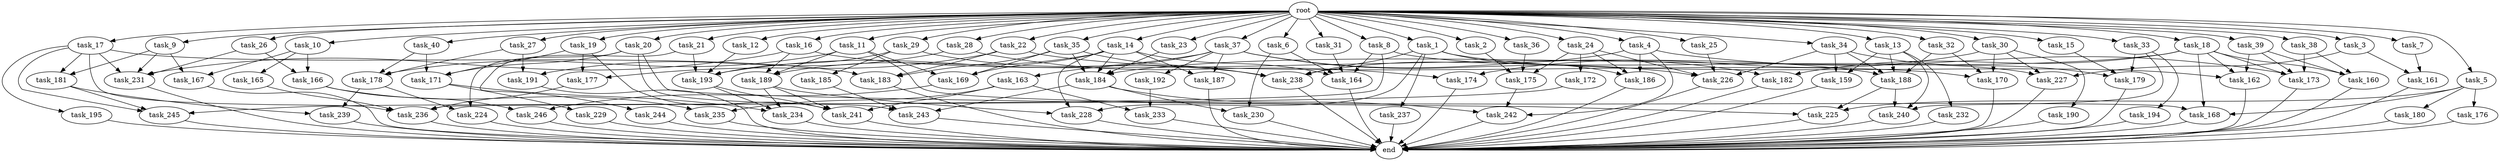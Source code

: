 digraph G {
  task_189 [size="1288490188.800000"];
  task_171 [size="1941325217.792000"];
  task_32 [size="1.024000"];
  task_191 [size="730144440.320000"];
  task_27 [size="1.024000"];
  task_4 [size="1.024000"];
  task_2 [size="1.024000"];
  task_13 [size="1.024000"];
  task_224 [size="1116691496.960000"];
  task_186 [size="1468878815.232000"];
  task_177 [size="970662608.896000"];
  task_228 [size="369367187.456000"];
  task_245 [size="1185410973.696000"];
  task_6 [size="1.024000"];
  task_9 [size="1.024000"];
  task_20 [size="1.024000"];
  task_175 [size="1468878815.232000"];
  task_241 [size="1125281431.552000"];
  task_159 [size="1168231104.512000"];
  task_188 [size="1460288880.640000"];
  task_164 [size="541165879.296000"];
  task_231 [size="1881195675.648000"];
  task_183 [size="979252543.488000"];
  task_31 [size="1.024000"];
  task_179 [size="755914244.096000"];
  task_36 [size="1.024000"];
  task_16 [size="1.024000"];
  task_185 [size="309237645.312000"];
  task_243 [size="1254130450.432000"];
  task_40 [size="1.024000"];
  task_170 [size="1047972020.224000"];
  task_15 [size="1.024000"];
  task_10 [size="1.024000"];
  task_173 [size="2396591751.168000"];
  task_29 [size="1.024000"];
  task_240 [size="1245540515.840000"];
  task_162 [size="1082331758.592000"];
  task_235 [size="730144440.320000"];
  task_167 [size="1099511627.776000"];
  task_190 [size="549755813.888000"];
  task_237 [size="77309411.328000"];
  task_26 [size="1.024000"];
  task_25 [size="1.024000"];
  end [size="0.000000"];
  task_227 [size="841813590.016000"];
  task_169 [size="1211180777.472000"];
  task_7 [size="1.024000"];
  task_239 [size="970662608.896000"];
  task_180 [size="549755813.888000"];
  task_18 [size="1.024000"];
  task_12 [size="1.024000"];
  task_230 [size="635655159.808000"];
  task_33 [size="1.024000"];
  task_182 [size="773094113.280000"];
  task_14 [size="1.024000"];
  task_242 [size="1194000908.288000"];
  task_24 [size="1.024000"];
  task_229 [size="858993459.200000"];
  task_236 [size="1614907703.296000"];
  task_246 [size="730144440.320000"];
  task_184 [size="1082331758.592000"];
  task_174 [size="584115552.256000"];
  task_21 [size="1.024000"];
  task_37 [size="1.024000"];
  task_244 [size="77309411.328000"];
  task_187 [size="292057776.128000"];
  task_23 [size="1.024000"];
  task_176 [size="549755813.888000"];
  root [size="0.000000"];
  task_5 [size="1.024000"];
  task_195 [size="420906795.008000"];
  task_193 [size="678604832.768000"];
  task_11 [size="1.024000"];
  task_194 [size="309237645.312000"];
  task_234 [size="1013612281.856000"];
  task_161 [size="1073741824.000000"];
  task_3 [size="1.024000"];
  task_166 [size="1245540515.840000"];
  task_19 [size="1.024000"];
  task_225 [size="1322849927.168000"];
  task_39 [size="1.024000"];
  task_232 [size="858993459.200000"];
  task_22 [size="1.024000"];
  task_28 [size="1.024000"];
  task_165 [size="549755813.888000"];
  task_34 [size="1.024000"];
  task_233 [size="455266533.376000"];
  task_226 [size="1297080123.392000"];
  task_17 [size="1.024000"];
  task_168 [size="2104533975.040000"];
  task_192 [size="77309411.328000"];
  task_178 [size="2250562863.104000"];
  task_1 [size="1.024000"];
  task_160 [size="1700807049.216000"];
  task_181 [size="970662608.896000"];
  task_172 [size="695784701.952000"];
  task_35 [size="1.024000"];
  task_163 [size="77309411.328000"];
  task_30 [size="1.024000"];
  task_38 [size="1.024000"];
  task_238 [size="1219770712.064000"];
  task_8 [size="1.024000"];

  task_189 -> task_241 [size="75497472.000000"];
  task_189 -> task_234 [size="75497472.000000"];
  task_189 -> task_228 [size="75497472.000000"];
  task_171 -> task_234 [size="838860800.000000"];
  task_171 -> task_229 [size="838860800.000000"];
  task_32 -> task_170 [size="75497472.000000"];
  task_32 -> task_188 [size="75497472.000000"];
  task_191 -> end [size="1.000000"];
  task_27 -> task_178 [size="679477248.000000"];
  task_27 -> task_191 [size="679477248.000000"];
  task_4 -> task_242 [size="679477248.000000"];
  task_4 -> task_186 [size="679477248.000000"];
  task_4 -> task_238 [size="679477248.000000"];
  task_4 -> task_173 [size="679477248.000000"];
  task_2 -> task_175 [size="75497472.000000"];
  task_13 -> task_232 [size="838860800.000000"];
  task_13 -> task_240 [size="838860800.000000"];
  task_13 -> task_159 [size="838860800.000000"];
  task_13 -> task_188 [size="838860800.000000"];
  task_224 -> end [size="1.000000"];
  task_186 -> end [size="1.000000"];
  task_177 -> task_236 [size="679477248.000000"];
  task_228 -> end [size="1.000000"];
  task_245 -> end [size="1.000000"];
  task_6 -> task_230 [size="209715200.000000"];
  task_6 -> task_164 [size="209715200.000000"];
  task_9 -> task_167 [size="536870912.000000"];
  task_9 -> task_181 [size="536870912.000000"];
  task_9 -> task_231 [size="536870912.000000"];
  task_20 -> task_243 [size="679477248.000000"];
  task_20 -> task_224 [size="679477248.000000"];
  task_20 -> task_225 [size="679477248.000000"];
  task_20 -> task_171 [size="679477248.000000"];
  task_175 -> task_242 [size="75497472.000000"];
  task_241 -> end [size="1.000000"];
  task_159 -> end [size="1.000000"];
  task_188 -> task_240 [size="75497472.000000"];
  task_188 -> task_225 [size="75497472.000000"];
  task_164 -> end [size="1.000000"];
  task_231 -> end [size="1.000000"];
  task_183 -> end [size="1.000000"];
  task_31 -> task_164 [size="33554432.000000"];
  task_179 -> end [size="1.000000"];
  task_36 -> task_175 [size="679477248.000000"];
  task_16 -> task_189 [size="209715200.000000"];
  task_16 -> task_188 [size="209715200.000000"];
  task_16 -> task_231 [size="209715200.000000"];
  task_185 -> task_243 [size="134217728.000000"];
  task_243 -> end [size="1.000000"];
  task_40 -> task_171 [size="679477248.000000"];
  task_40 -> task_178 [size="679477248.000000"];
  task_170 -> end [size="1.000000"];
  task_15 -> task_179 [size="134217728.000000"];
  task_10 -> task_167 [size="536870912.000000"];
  task_10 -> task_165 [size="536870912.000000"];
  task_10 -> task_166 [size="536870912.000000"];
  task_173 -> end [size="1.000000"];
  task_29 -> task_185 [size="301989888.000000"];
  task_29 -> task_238 [size="301989888.000000"];
  task_29 -> task_193 [size="301989888.000000"];
  task_240 -> end [size="1.000000"];
  task_162 -> end [size="1.000000"];
  task_235 -> end [size="1.000000"];
  task_167 -> end [size="1.000000"];
  task_190 -> end [size="1.000000"];
  task_237 -> end [size="1.000000"];
  task_26 -> task_231 [size="679477248.000000"];
  task_26 -> task_166 [size="679477248.000000"];
  task_25 -> task_226 [size="209715200.000000"];
  task_227 -> end [size="1.000000"];
  task_169 -> task_246 [size="411041792.000000"];
  task_7 -> task_161 [size="838860800.000000"];
  task_239 -> end [size="1.000000"];
  task_180 -> end [size="1.000000"];
  task_18 -> task_184 [size="679477248.000000"];
  task_18 -> task_162 [size="679477248.000000"];
  task_18 -> task_182 [size="679477248.000000"];
  task_18 -> task_168 [size="679477248.000000"];
  task_18 -> task_160 [size="679477248.000000"];
  task_18 -> task_173 [size="679477248.000000"];
  task_12 -> task_193 [size="209715200.000000"];
  task_230 -> end [size="1.000000"];
  task_33 -> task_194 [size="301989888.000000"];
  task_33 -> task_240 [size="301989888.000000"];
  task_33 -> task_179 [size="301989888.000000"];
  task_182 -> end [size="1.000000"];
  task_14 -> task_187 [size="209715200.000000"];
  task_14 -> task_189 [size="209715200.000000"];
  task_14 -> task_184 [size="209715200.000000"];
  task_14 -> task_169 [size="209715200.000000"];
  task_14 -> task_164 [size="209715200.000000"];
  task_14 -> task_228 [size="209715200.000000"];
  task_242 -> end [size="1.000000"];
  task_24 -> task_175 [size="679477248.000000"];
  task_24 -> task_186 [size="679477248.000000"];
  task_24 -> task_172 [size="679477248.000000"];
  task_24 -> task_226 [size="679477248.000000"];
  task_229 -> end [size="1.000000"];
  task_236 -> end [size="1.000000"];
  task_246 -> end [size="1.000000"];
  task_184 -> task_230 [size="411041792.000000"];
  task_184 -> task_243 [size="411041792.000000"];
  task_184 -> task_242 [size="411041792.000000"];
  task_174 -> end [size="1.000000"];
  task_21 -> task_193 [size="75497472.000000"];
  task_21 -> task_244 [size="75497472.000000"];
  task_37 -> task_187 [size="75497472.000000"];
  task_37 -> task_163 [size="75497472.000000"];
  task_37 -> task_182 [size="75497472.000000"];
  task_37 -> task_226 [size="75497472.000000"];
  task_37 -> task_192 [size="75497472.000000"];
  task_37 -> task_193 [size="75497472.000000"];
  task_244 -> end [size="1.000000"];
  task_187 -> end [size="1.000000"];
  task_23 -> task_184 [size="33554432.000000"];
  task_176 -> end [size="1.000000"];
  root -> task_12 [size="1.000000"];
  root -> task_36 [size="1.000000"];
  root -> task_16 [size="1.000000"];
  root -> task_9 [size="1.000000"];
  root -> task_39 [size="1.000000"];
  root -> task_11 [size="1.000000"];
  root -> task_22 [size="1.000000"];
  root -> task_7 [size="1.000000"];
  root -> task_33 [size="1.000000"];
  root -> task_28 [size="1.000000"];
  root -> task_4 [size="1.000000"];
  root -> task_34 [size="1.000000"];
  root -> task_2 [size="1.000000"];
  root -> task_15 [size="1.000000"];
  root -> task_10 [size="1.000000"];
  root -> task_29 [size="1.000000"];
  root -> task_21 [size="1.000000"];
  root -> task_17 [size="1.000000"];
  root -> task_18 [size="1.000000"];
  root -> task_27 [size="1.000000"];
  root -> task_20 [size="1.000000"];
  root -> task_23 [size="1.000000"];
  root -> task_6 [size="1.000000"];
  root -> task_32 [size="1.000000"];
  root -> task_5 [size="1.000000"];
  root -> task_37 [size="1.000000"];
  root -> task_26 [size="1.000000"];
  root -> task_25 [size="1.000000"];
  root -> task_8 [size="1.000000"];
  root -> task_35 [size="1.000000"];
  root -> task_13 [size="1.000000"];
  root -> task_30 [size="1.000000"];
  root -> task_19 [size="1.000000"];
  root -> task_1 [size="1.000000"];
  root -> task_40 [size="1.000000"];
  root -> task_38 [size="1.000000"];
  root -> task_24 [size="1.000000"];
  root -> task_3 [size="1.000000"];
  root -> task_31 [size="1.000000"];
  root -> task_14 [size="1.000000"];
  task_5 -> task_176 [size="536870912.000000"];
  task_5 -> task_180 [size="536870912.000000"];
  task_5 -> task_225 [size="536870912.000000"];
  task_5 -> task_168 [size="536870912.000000"];
  task_195 -> end [size="1.000000"];
  task_193 -> task_241 [size="75497472.000000"];
  task_193 -> task_234 [size="75497472.000000"];
  task_11 -> task_169 [size="838860800.000000"];
  task_11 -> task_168 [size="838860800.000000"];
  task_11 -> task_178 [size="838860800.000000"];
  task_11 -> task_189 [size="838860800.000000"];
  task_194 -> end [size="1.000000"];
  task_234 -> end [size="1.000000"];
  task_161 -> end [size="1.000000"];
  task_3 -> task_227 [size="209715200.000000"];
  task_3 -> task_161 [size="209715200.000000"];
  task_166 -> task_246 [size="301989888.000000"];
  task_166 -> task_235 [size="301989888.000000"];
  task_19 -> task_241 [size="536870912.000000"];
  task_19 -> task_177 [size="536870912.000000"];
  task_19 -> task_171 [size="536870912.000000"];
  task_225 -> end [size="1.000000"];
  task_39 -> task_160 [size="301989888.000000"];
  task_39 -> task_162 [size="301989888.000000"];
  task_39 -> task_173 [size="301989888.000000"];
  task_232 -> end [size="1.000000"];
  task_22 -> task_183 [size="411041792.000000"];
  task_22 -> task_170 [size="411041792.000000"];
  task_22 -> task_177 [size="411041792.000000"];
  task_28 -> task_174 [size="33554432.000000"];
  task_28 -> task_191 [size="33554432.000000"];
  task_165 -> task_236 [size="411041792.000000"];
  task_34 -> task_179 [size="301989888.000000"];
  task_34 -> task_159 [size="301989888.000000"];
  task_34 -> task_188 [size="301989888.000000"];
  task_34 -> task_226 [size="301989888.000000"];
  task_233 -> end [size="1.000000"];
  task_226 -> end [size="1.000000"];
  task_17 -> task_231 [size="411041792.000000"];
  task_17 -> task_245 [size="411041792.000000"];
  task_17 -> task_195 [size="411041792.000000"];
  task_17 -> task_183 [size="411041792.000000"];
  task_17 -> task_181 [size="411041792.000000"];
  task_17 -> task_236 [size="411041792.000000"];
  task_168 -> end [size="1.000000"];
  task_192 -> task_233 [size="33554432.000000"];
  task_178 -> task_224 [size="411041792.000000"];
  task_178 -> task_239 [size="411041792.000000"];
  task_1 -> task_237 [size="75497472.000000"];
  task_1 -> task_186 [size="75497472.000000"];
  task_1 -> task_238 [size="75497472.000000"];
  task_1 -> task_162 [size="75497472.000000"];
  task_1 -> task_228 [size="75497472.000000"];
  task_160 -> end [size="1.000000"];
  task_181 -> task_245 [size="536870912.000000"];
  task_181 -> task_239 [size="536870912.000000"];
  task_172 -> task_245 [size="209715200.000000"];
  task_35 -> task_169 [size="134217728.000000"];
  task_35 -> task_184 [size="134217728.000000"];
  task_35 -> task_183 [size="134217728.000000"];
  task_35 -> task_238 [size="134217728.000000"];
  task_163 -> task_233 [size="411041792.000000"];
  task_163 -> task_241 [size="411041792.000000"];
  task_163 -> task_235 [size="411041792.000000"];
  task_30 -> task_227 [size="536870912.000000"];
  task_30 -> task_170 [size="536870912.000000"];
  task_30 -> task_174 [size="536870912.000000"];
  task_30 -> task_190 [size="536870912.000000"];
  task_38 -> task_160 [size="679477248.000000"];
  task_38 -> task_173 [size="679477248.000000"];
  task_238 -> end [size="1.000000"];
  task_8 -> task_227 [size="75497472.000000"];
  task_8 -> task_164 [size="75497472.000000"];
  task_8 -> task_236 [size="75497472.000000"];
}

